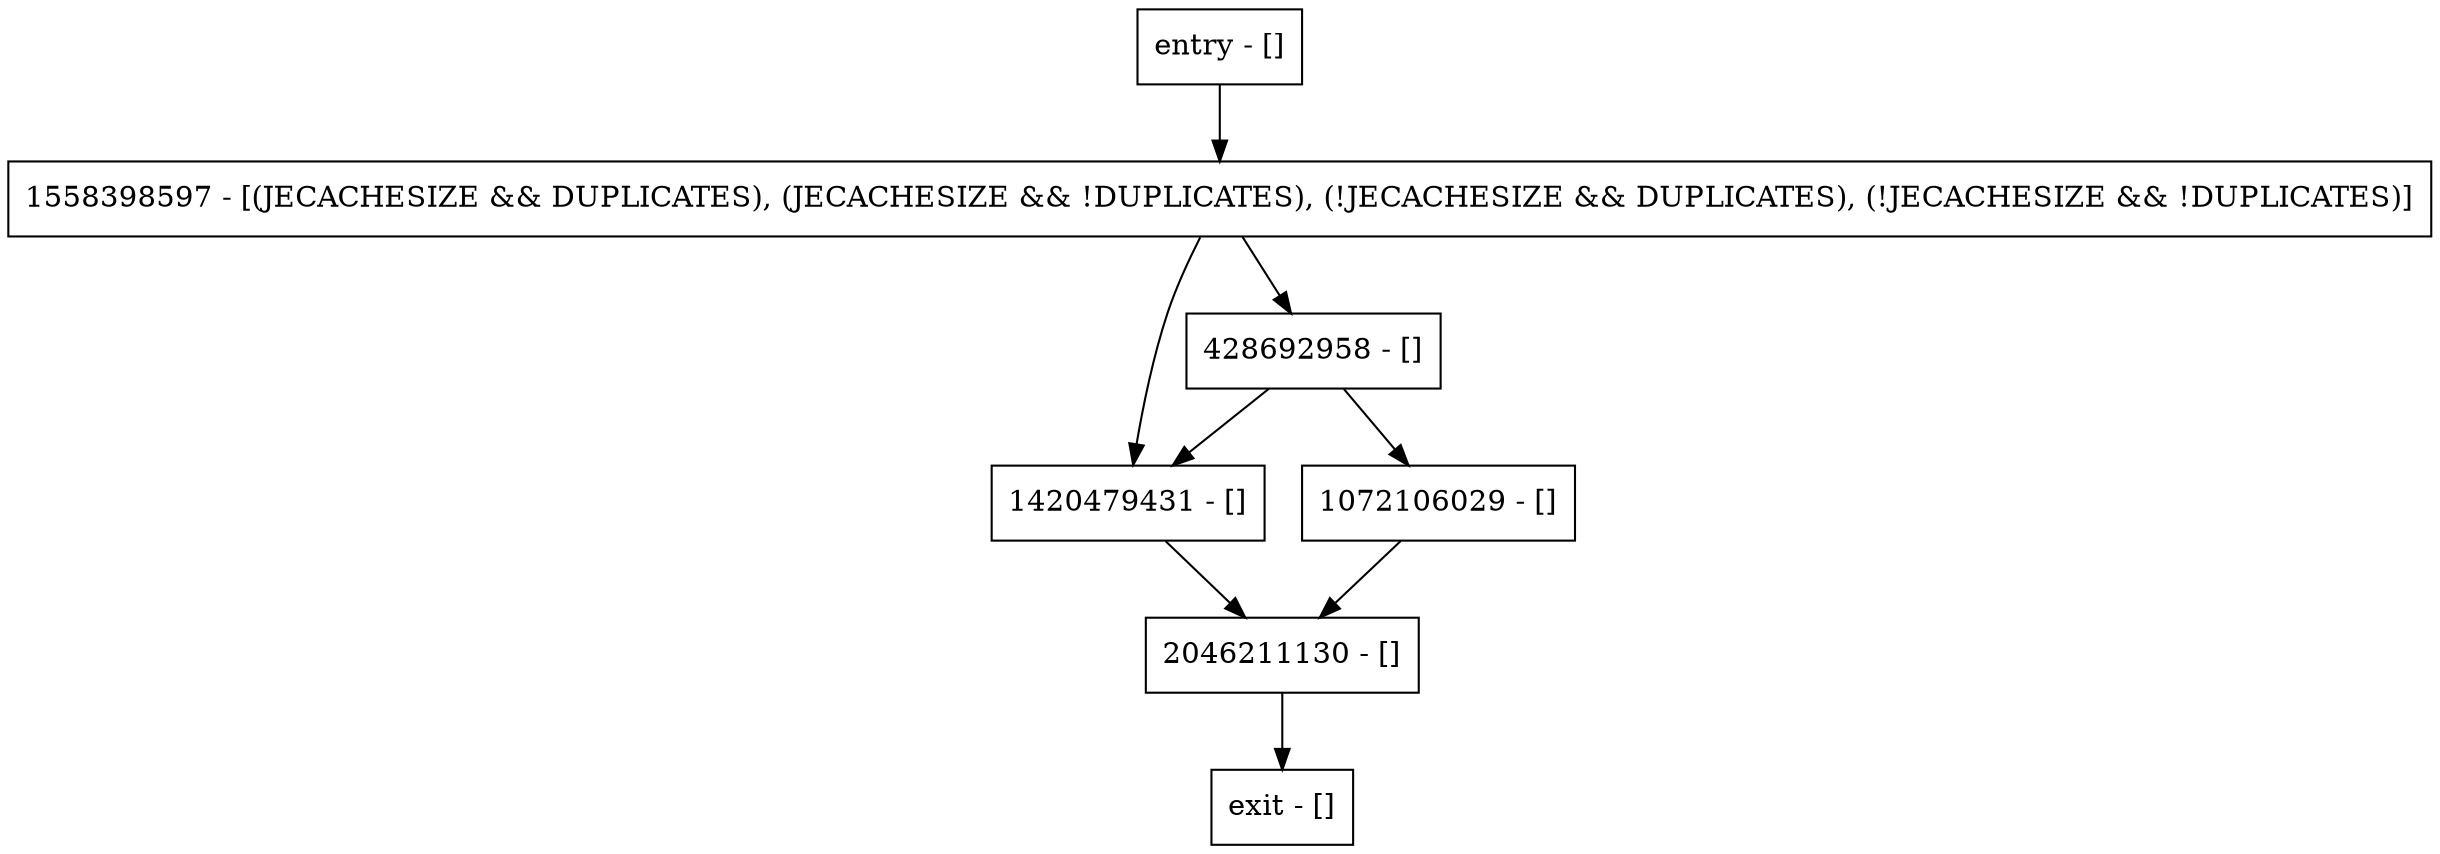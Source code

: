 digraph mustGenerateVLSN {
node [shape=record];
entry [label="entry - []"];
exit [label="exit - []"];
1558398597 [label="1558398597 - [(JECACHESIZE && DUPLICATES), (JECACHESIZE && !DUPLICATES), (!JECACHESIZE && DUPLICATES), (!JECACHESIZE && !DUPLICATES)]"];
1420479431 [label="1420479431 - []"];
428692958 [label="428692958 - []"];
2046211130 [label="2046211130 - []"];
1072106029 [label="1072106029 - []"];
entry;
exit;
entry -> 1558398597;
1558398597 -> 1420479431;
1558398597 -> 428692958;
1420479431 -> 2046211130;
428692958 -> 1420479431;
428692958 -> 1072106029;
2046211130 -> exit;
1072106029 -> 2046211130;
}
